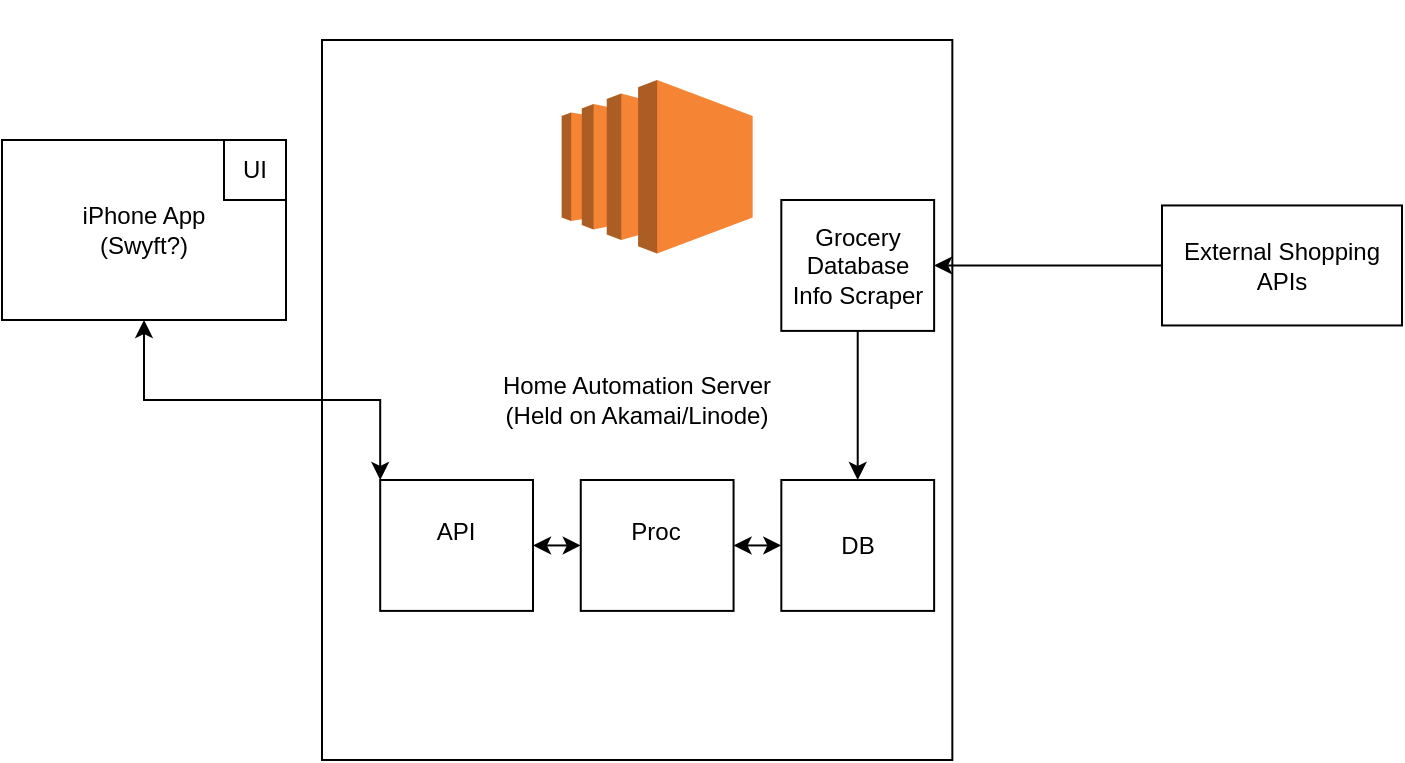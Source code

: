 <mxfile version="24.8.6">
  <diagram name="Page-1" id="D6rCW582oUXUw3Zg47nZ">
    <mxGraphModel dx="1195" dy="615" grid="1" gridSize="10" guides="1" tooltips="1" connect="1" arrows="1" fold="1" page="1" pageScale="1" pageWidth="850" pageHeight="1100" math="0" shadow="0">
      <root>
        <mxCell id="0" />
        <mxCell id="1" parent="0" />
        <mxCell id="9ghzY9j_WHGboIzT_T23-3" value="" style="group" vertex="1" connectable="0" parent="1">
          <mxGeometry x="170" y="110" width="340" height="360" as="geometry" />
        </mxCell>
        <mxCell id="9ghzY9j_WHGboIzT_T23-11" value="" style="group" vertex="1" connectable="0" parent="9ghzY9j_WHGboIzT_T23-3">
          <mxGeometry y="10" width="315.169" height="360" as="geometry" />
        </mxCell>
        <mxCell id="9ghzY9j_WHGboIzT_T23-10" value="" style="group" vertex="1" connectable="0" parent="9ghzY9j_WHGboIzT_T23-11">
          <mxGeometry width="315.169" height="360" as="geometry" />
        </mxCell>
        <mxCell id="9ghzY9j_WHGboIzT_T23-1" value="Home Automation Server&lt;div&gt;(Held on Akamai/Linode)&lt;/div&gt;" style="rounded=0;whiteSpace=wrap;html=1;" vertex="1" parent="9ghzY9j_WHGboIzT_T23-10">
          <mxGeometry x="-10" y="10" width="315.169" height="360" as="geometry" />
        </mxCell>
        <mxCell id="9ghzY9j_WHGboIzT_T23-13" style="edgeStyle=orthogonalEdgeStyle;rounded=0;orthogonalLoop=1;jettySize=auto;html=1;exitX=1;exitY=0.5;exitDx=0;exitDy=0;entryX=0;entryY=0.5;entryDx=0;entryDy=0;startArrow=classic;startFill=1;" edge="1" parent="9ghzY9j_WHGboIzT_T23-10" source="9ghzY9j_WHGboIzT_T23-4" target="9ghzY9j_WHGboIzT_T23-7">
          <mxGeometry relative="1" as="geometry" />
        </mxCell>
        <mxCell id="9ghzY9j_WHGboIzT_T23-4" value="API&lt;div&gt;&lt;br/&gt;&lt;/div&gt;" style="rounded=0;whiteSpace=wrap;html=1;" vertex="1" parent="9ghzY9j_WHGboIzT_T23-10">
          <mxGeometry x="19.101" y="229.998" width="76.404" height="65.455" as="geometry" />
        </mxCell>
        <mxCell id="9ghzY9j_WHGboIzT_T23-5" value="DB" style="rounded=0;whiteSpace=wrap;html=1;" vertex="1" parent="9ghzY9j_WHGboIzT_T23-10">
          <mxGeometry x="219.663" y="229.998" width="76.404" height="65.455" as="geometry" />
        </mxCell>
        <mxCell id="9ghzY9j_WHGboIzT_T23-15" style="edgeStyle=orthogonalEdgeStyle;rounded=0;orthogonalLoop=1;jettySize=auto;html=1;exitX=1;exitY=0.5;exitDx=0;exitDy=0;entryX=0;entryY=0.5;entryDx=0;entryDy=0;startArrow=classic;startFill=1;" edge="1" parent="9ghzY9j_WHGboIzT_T23-10" source="9ghzY9j_WHGboIzT_T23-7" target="9ghzY9j_WHGboIzT_T23-5">
          <mxGeometry relative="1" as="geometry" />
        </mxCell>
        <mxCell id="9ghzY9j_WHGboIzT_T23-7" value="Proc&lt;div&gt;&lt;br/&gt;&lt;/div&gt;" style="rounded=0;whiteSpace=wrap;html=1;" vertex="1" parent="9ghzY9j_WHGboIzT_T23-10">
          <mxGeometry x="119.382" y="229.998" width="76.404" height="65.455" as="geometry" />
        </mxCell>
        <mxCell id="9ghzY9j_WHGboIzT_T23-19" style="edgeStyle=orthogonalEdgeStyle;rounded=0;orthogonalLoop=1;jettySize=auto;html=1;exitX=0.5;exitY=1;exitDx=0;exitDy=0;entryX=0.5;entryY=0;entryDx=0;entryDy=0;" edge="1" parent="9ghzY9j_WHGboIzT_T23-10" source="9ghzY9j_WHGboIzT_T23-17" target="9ghzY9j_WHGboIzT_T23-5">
          <mxGeometry relative="1" as="geometry" />
        </mxCell>
        <mxCell id="9ghzY9j_WHGboIzT_T23-17" value="Grocery Database&lt;div&gt;Info Scraper&lt;/div&gt;" style="rounded=0;whiteSpace=wrap;html=1;" vertex="1" parent="9ghzY9j_WHGboIzT_T23-10">
          <mxGeometry x="219.66" y="90" width="76.404" height="65.455" as="geometry" />
        </mxCell>
        <mxCell id="9ghzY9j_WHGboIzT_T23-2" value="" style="outlineConnect=0;dashed=0;verticalLabelPosition=bottom;verticalAlign=top;align=center;html=1;shape=mxgraph.aws3.ec2;fillColor=#F58534;gradientColor=none;" vertex="1" parent="9ghzY9j_WHGboIzT_T23-10">
          <mxGeometry x="109.831" y="30" width="95.506" height="86.727" as="geometry" />
        </mxCell>
        <mxCell id="9ghzY9j_WHGboIzT_T23-9" value="" style="group" vertex="1" connectable="0" parent="1">
          <mxGeometry y="180" width="142" height="90" as="geometry" />
        </mxCell>
        <mxCell id="9ghzY9j_WHGboIzT_T23-8" value="iPhone App&lt;div&gt;(Swyft?)&lt;/div&gt;" style="rounded=0;whiteSpace=wrap;html=1;" vertex="1" parent="9ghzY9j_WHGboIzT_T23-9">
          <mxGeometry width="142" height="90" as="geometry" />
        </mxCell>
        <mxCell id="9ghzY9j_WHGboIzT_T23-6" value="UI" style="rounded=0;whiteSpace=wrap;html=1;" vertex="1" parent="9ghzY9j_WHGboIzT_T23-9">
          <mxGeometry x="111" width="31" height="30" as="geometry" />
        </mxCell>
        <mxCell id="9ghzY9j_WHGboIzT_T23-12" style="edgeStyle=orthogonalEdgeStyle;rounded=0;orthogonalLoop=1;jettySize=auto;html=1;exitX=0;exitY=0;exitDx=0;exitDy=0;startArrow=classic;startFill=1;" edge="1" parent="1" source="9ghzY9j_WHGboIzT_T23-4" target="9ghzY9j_WHGboIzT_T23-8">
          <mxGeometry relative="1" as="geometry" />
        </mxCell>
        <mxCell id="9ghzY9j_WHGboIzT_T23-18" style="edgeStyle=orthogonalEdgeStyle;rounded=0;orthogonalLoop=1;jettySize=auto;html=1;exitX=0;exitY=0.5;exitDx=0;exitDy=0;entryX=1;entryY=0.5;entryDx=0;entryDy=0;" edge="1" parent="1" source="9ghzY9j_WHGboIzT_T23-16" target="9ghzY9j_WHGboIzT_T23-17">
          <mxGeometry relative="1" as="geometry" />
        </mxCell>
        <mxCell id="9ghzY9j_WHGboIzT_T23-16" value="External Shopping APIs" style="rounded=0;whiteSpace=wrap;html=1;" vertex="1" parent="1">
          <mxGeometry x="580" y="212.73" width="120" height="60" as="geometry" />
        </mxCell>
      </root>
    </mxGraphModel>
  </diagram>
</mxfile>
